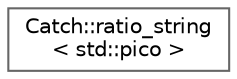 digraph "Graphical Class Hierarchy"
{
 // LATEX_PDF_SIZE
  bgcolor="transparent";
  edge [fontname=Helvetica,fontsize=10,labelfontname=Helvetica,labelfontsize=10];
  node [fontname=Helvetica,fontsize=10,shape=box,height=0.2,width=0.4];
  rankdir="LR";
  Node0 [id="Node000000",label="Catch::ratio_string\l\< std::pico \>",height=0.2,width=0.4,color="grey40", fillcolor="white", style="filled",URL="$structCatch_1_1ratio__string_3_01std_1_1pico_01_4.html",tooltip=" "];
}
